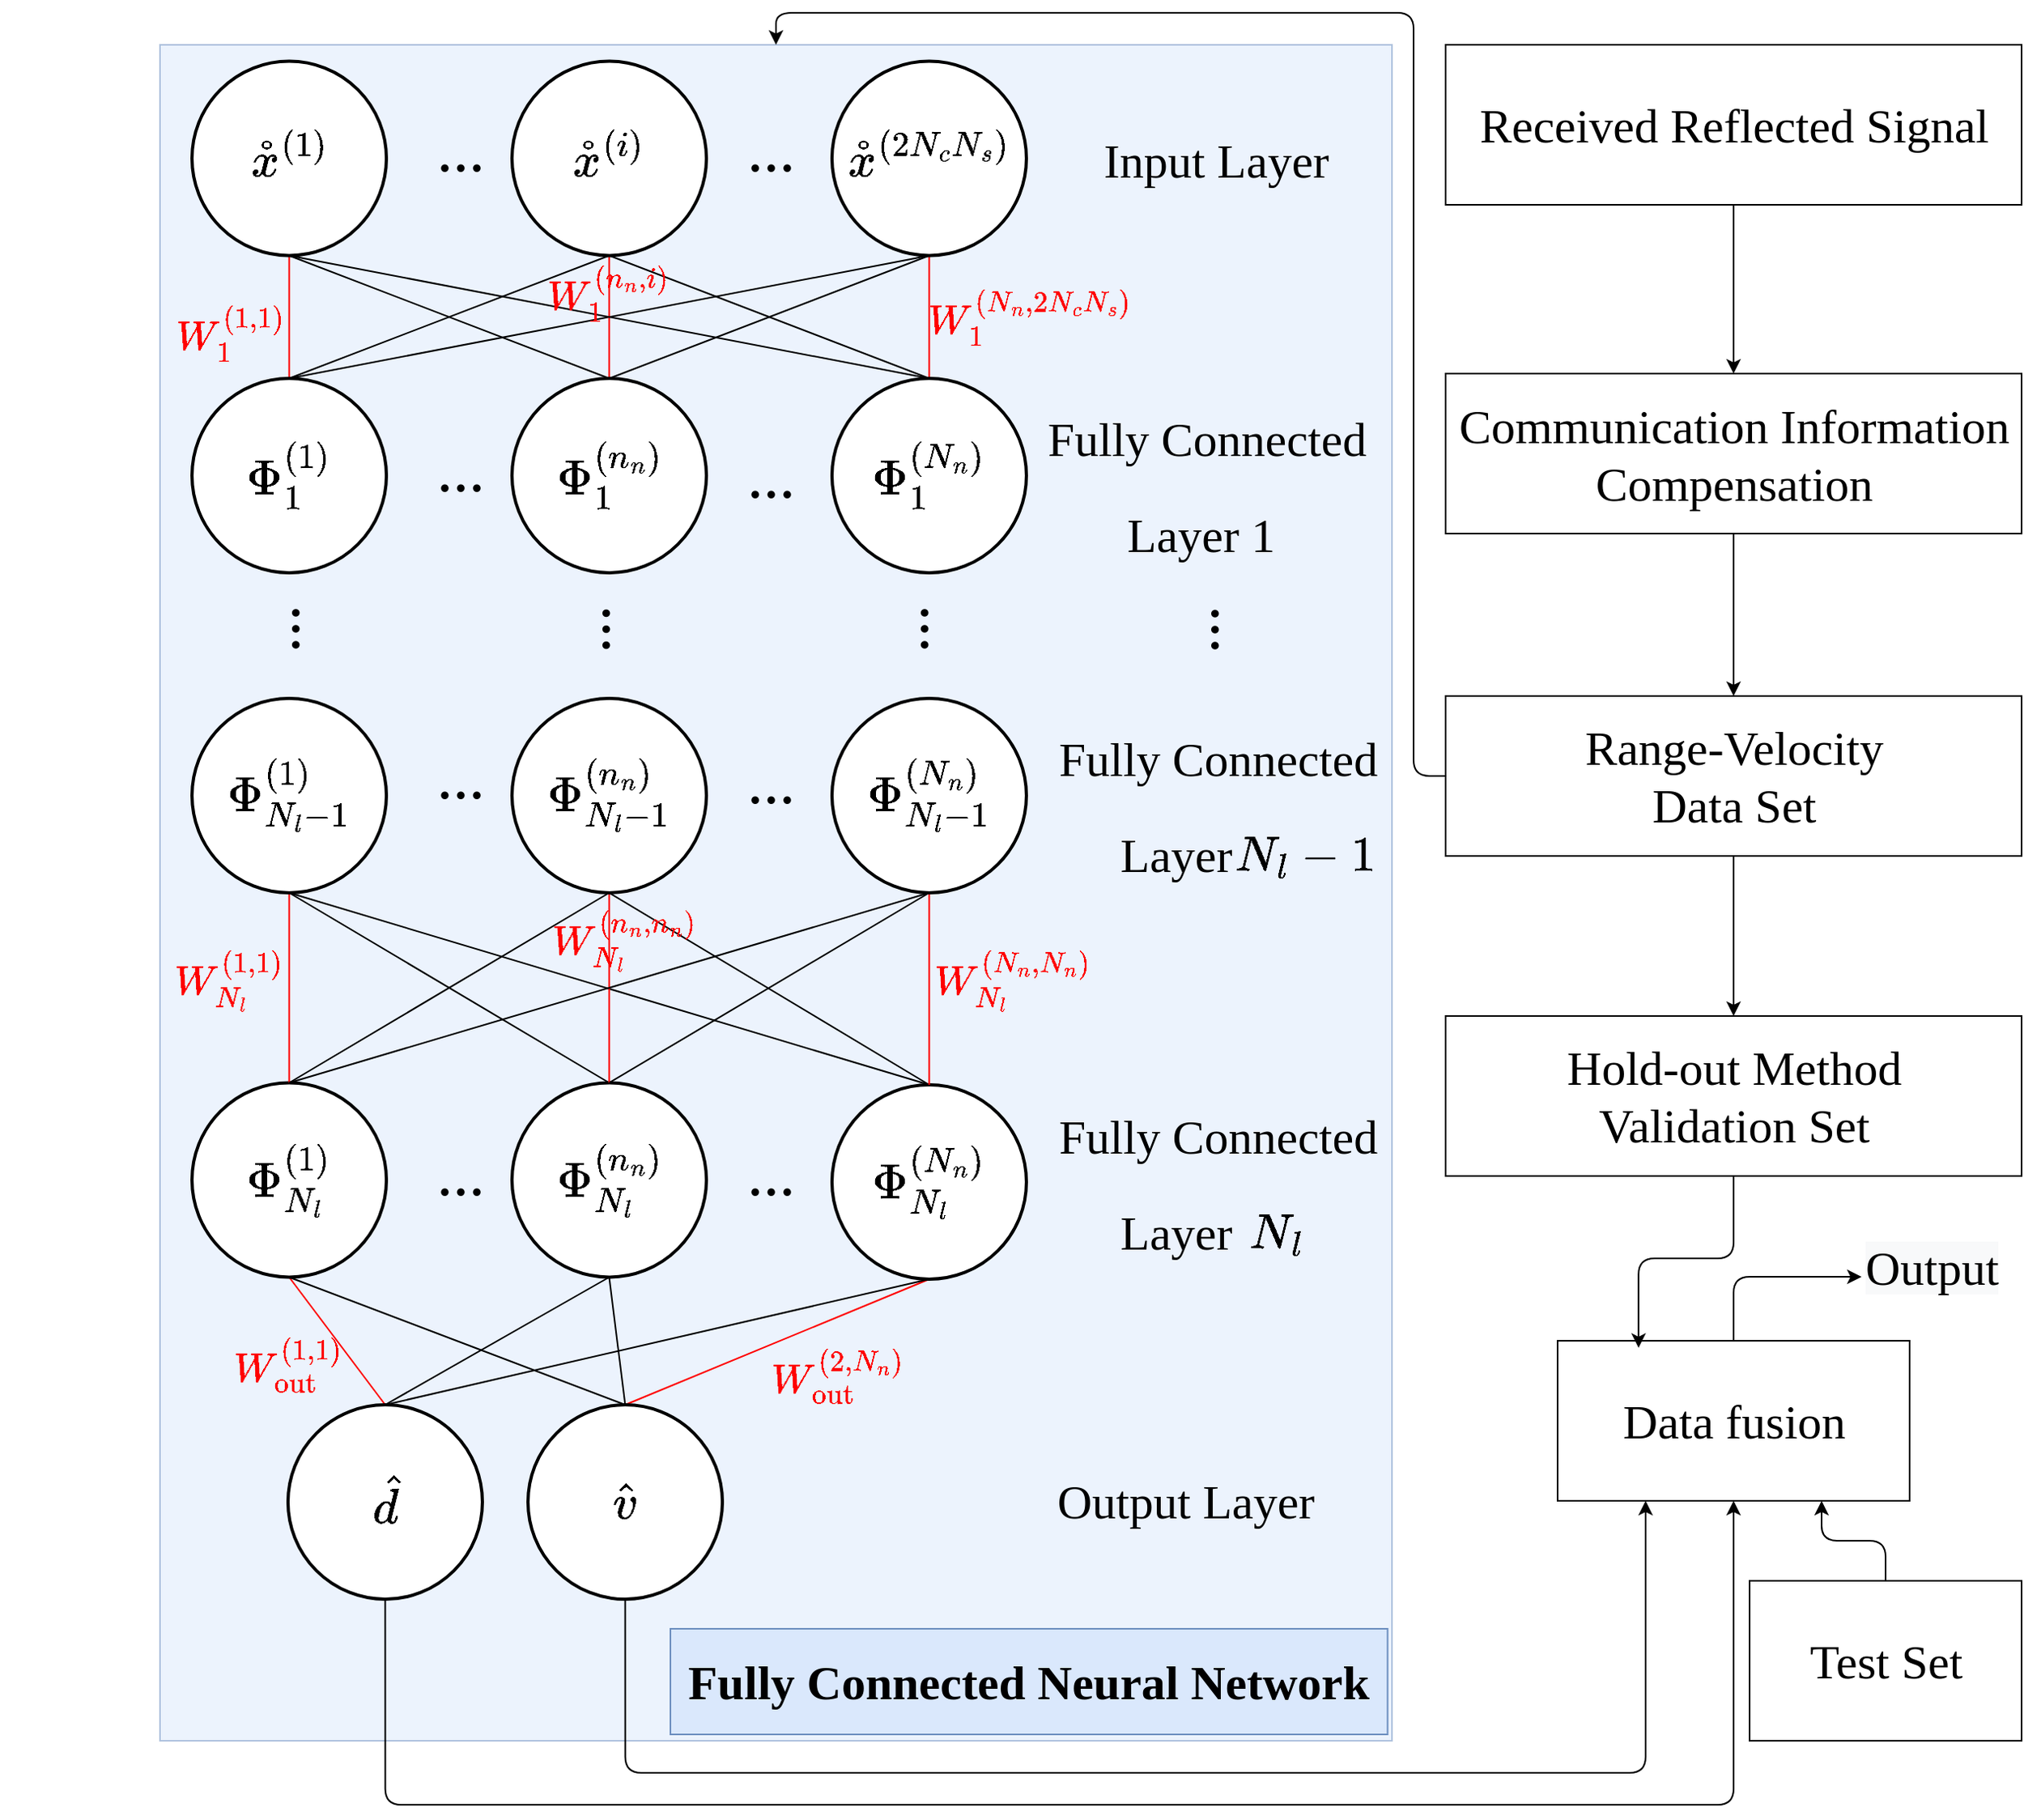 <mxfile version="20.8.23" type="github">
  <diagram id="Nr91gBnzZNPVa7OQCYuw" name="第 1 页">
    <mxGraphModel dx="2608" dy="576" grid="1" gridSize="10" guides="1" tooltips="1" connect="1" arrows="1" fold="1" page="1" pageScale="1" pageWidth="827" pageHeight="1169" math="1" shadow="0">
      <root>
        <mxCell id="0" />
        <mxCell id="1" parent="0" />
        <mxCell id="OwIFoiRJL9QfCj11o62w-57" value="" style="rounded=0;whiteSpace=wrap;html=1;fontFamily=Times New Roman;fontSize=30;fillColor=#dae8fc;strokeColor=#6c8ebf;opacity=50;" parent="1" vertex="1">
          <mxGeometry x="-880" y="390" width="770" height="1060" as="geometry" />
        </mxCell>
        <mxCell id="M2UcmTgwvu7eOfn9CfLt-80" style="edgeStyle=orthogonalEdgeStyle;rounded=1;orthogonalLoop=1;jettySize=auto;html=1;exitX=0.5;exitY=1;exitDx=0;exitDy=0;entryX=0.5;entryY=0;entryDx=0;entryDy=0;fontFamily=Times New Roman;fontSize=30;endArrow=classic;endFill=1;" parent="1" source="OwIFoiRJL9QfCj11o62w-5" target="OwIFoiRJL9QfCj11o62w-6" edge="1">
          <mxGeometry relative="1" as="geometry" />
        </mxCell>
        <mxCell id="OwIFoiRJL9QfCj11o62w-5" value="&lt;font style=&quot;font-size: 30px;&quot;&gt;Received Reflected Signal&lt;/font&gt;" style="rounded=0;whiteSpace=wrap;html=1;fontFamily=Times New Roman;fontSize=24;" parent="1" vertex="1">
          <mxGeometry x="-76.5" y="390" width="360" height="100" as="geometry" />
        </mxCell>
        <mxCell id="M2UcmTgwvu7eOfn9CfLt-79" style="edgeStyle=orthogonalEdgeStyle;rounded=1;orthogonalLoop=1;jettySize=auto;html=1;exitX=0.5;exitY=1;exitDx=0;exitDy=0;entryX=0.5;entryY=0;entryDx=0;entryDy=0;fontFamily=Times New Roman;fontSize=30;endArrow=classic;endFill=1;" parent="1" source="OwIFoiRJL9QfCj11o62w-6" target="OwIFoiRJL9QfCj11o62w-74" edge="1">
          <mxGeometry relative="1" as="geometry" />
        </mxCell>
        <mxCell id="OwIFoiRJL9QfCj11o62w-6" value="&lt;font style=&quot;font-size: 30px;&quot;&gt;Communication Information Compensation&lt;/font&gt;" style="rounded=0;whiteSpace=wrap;html=1;fontFamily=Times New Roman;fontSize=24;" parent="1" vertex="1">
          <mxGeometry x="-76.5" y="595.5" width="360" height="100" as="geometry" />
        </mxCell>
        <mxCell id="M2UcmTgwvu7eOfn9CfLt-77" style="edgeStyle=orthogonalEdgeStyle;rounded=1;orthogonalLoop=1;jettySize=auto;html=1;exitX=0.5;exitY=0;exitDx=0;exitDy=0;entryX=0;entryY=0.5;entryDx=0;entryDy=0;fontFamily=Times New Roman;fontSize=30;endArrow=classic;endFill=1;" parent="1" source="OwIFoiRJL9QfCj11o62w-9" target="M2UcmTgwvu7eOfn9CfLt-67" edge="1">
          <mxGeometry relative="1" as="geometry" />
        </mxCell>
        <mxCell id="OwIFoiRJL9QfCj11o62w-9" value="&lt;font style=&quot;font-size: 30px;&quot;&gt;Data fusion&lt;/font&gt;" style="rounded=0;whiteSpace=wrap;html=1;fontFamily=Times New Roman;fontSize=24;" parent="1" vertex="1">
          <mxGeometry x="-6.5" y="1200" width="220" height="100" as="geometry" />
        </mxCell>
        <mxCell id="OwIFoiRJL9QfCj11o62w-21" value="&lt;font style=&quot;font-size: 40px;&quot;&gt;...&lt;/font&gt;" style="text;html=1;strokeColor=none;fillColor=none;align=center;verticalAlign=middle;whiteSpace=wrap;rounded=0;fontFamily=Times New Roman;fontSize=30;movable=1;resizable=1;rotatable=1;deletable=1;editable=1;connectable=1;" parent="1" vertex="1">
          <mxGeometry x="-528.5" y="440" width="60" height="30" as="geometry" />
        </mxCell>
        <mxCell id="OwIFoiRJL9QfCj11o62w-37" value="&lt;font style=&quot;font-size: 30px;&quot;&gt;Input Layer&amp;nbsp;&lt;/font&gt;" style="text;html=1;strokeColor=none;fillColor=none;align=center;verticalAlign=middle;whiteSpace=wrap;rounded=0;fontFamily=Times New Roman;fontSize=50;" parent="1" vertex="1">
          <mxGeometry x="-356.5" y="440" width="280" height="30" as="geometry" />
        </mxCell>
        <mxCell id="M2UcmTgwvu7eOfn9CfLt-72" style="edgeStyle=none;rounded=0;orthogonalLoop=1;jettySize=auto;html=1;exitX=0.5;exitY=1;exitDx=0;exitDy=0;entryX=0.5;entryY=0;entryDx=0;entryDy=0;fontFamily=Times New Roman;fontSize=30;endArrow=classic;endFill=1;" parent="1" source="OwIFoiRJL9QfCj11o62w-74" target="OwIFoiRJL9QfCj11o62w-76" edge="1">
          <mxGeometry relative="1" as="geometry" />
        </mxCell>
        <mxCell id="M2UcmTgwvu7eOfn9CfLt-78" style="edgeStyle=orthogonalEdgeStyle;rounded=1;orthogonalLoop=1;jettySize=auto;html=1;exitX=0;exitY=0.5;exitDx=0;exitDy=0;entryX=0.5;entryY=0;entryDx=0;entryDy=0;fontFamily=Times New Roman;fontSize=30;endArrow=classic;endFill=1;" parent="1" source="OwIFoiRJL9QfCj11o62w-74" target="OwIFoiRJL9QfCj11o62w-57" edge="1">
          <mxGeometry relative="1" as="geometry" />
        </mxCell>
        <mxCell id="OwIFoiRJL9QfCj11o62w-74" value="&lt;font style=&quot;font-size: 30px;&quot;&gt;Range-Velocity &lt;br&gt;Data Set&lt;/font&gt;" style="rounded=0;whiteSpace=wrap;html=1;fontFamily=Times New Roman;fontSize=24;" parent="1" vertex="1">
          <mxGeometry x="-76.5" y="797" width="360" height="100" as="geometry" />
        </mxCell>
        <mxCell id="M2UcmTgwvu7eOfn9CfLt-76" style="edgeStyle=orthogonalEdgeStyle;rounded=1;orthogonalLoop=1;jettySize=auto;html=1;exitX=0.5;exitY=1;exitDx=0;exitDy=0;entryX=0.23;entryY=0.044;entryDx=0;entryDy=0;entryPerimeter=0;fontFamily=Times New Roman;fontSize=30;endArrow=classic;endFill=1;" parent="1" source="OwIFoiRJL9QfCj11o62w-76" target="OwIFoiRJL9QfCj11o62w-9" edge="1">
          <mxGeometry relative="1" as="geometry" />
        </mxCell>
        <mxCell id="OwIFoiRJL9QfCj11o62w-76" value="&lt;font style=&quot;font-size: 30px;&quot;&gt;Hold-out Method&lt;br&gt;Validation Set&lt;/font&gt;" style="rounded=0;whiteSpace=wrap;html=1;fontFamily=Times New Roman;fontSize=24;" parent="1" vertex="1">
          <mxGeometry x="-76.5" y="997" width="360" height="100" as="geometry" />
        </mxCell>
        <mxCell id="M2UcmTgwvu7eOfn9CfLt-81" style="edgeStyle=orthogonalEdgeStyle;rounded=1;orthogonalLoop=1;jettySize=auto;html=1;exitX=0.5;exitY=0;exitDx=0;exitDy=0;fontFamily=Times New Roman;fontSize=30;endArrow=classic;endFill=1;entryX=0.75;entryY=1;entryDx=0;entryDy=0;" parent="1" source="OwIFoiRJL9QfCj11o62w-77" target="OwIFoiRJL9QfCj11o62w-9" edge="1">
          <mxGeometry relative="1" as="geometry">
            <mxPoint x="280" y="1180" as="targetPoint" />
          </mxGeometry>
        </mxCell>
        <mxCell id="OwIFoiRJL9QfCj11o62w-77" value="&lt;font style=&quot;font-size: 30px;&quot;&gt;Test Set&lt;/font&gt;" style="rounded=0;whiteSpace=wrap;html=1;fontFamily=Times New Roman;fontSize=24;" parent="1" vertex="1">
          <mxGeometry x="113.5" y="1350" width="170" height="100" as="geometry" />
        </mxCell>
        <mxCell id="M2UcmTgwvu7eOfn9CfLt-47" style="edgeStyle=none;rounded=0;orthogonalLoop=1;jettySize=auto;html=1;exitX=0.5;exitY=1;exitDx=0;exitDy=0;entryX=0.5;entryY=0;entryDx=0;entryDy=0;fontSize=40;endArrow=none;endFill=0;movable=0;resizable=0;rotatable=0;deletable=0;editable=0;connectable=0;" parent="1" source="M2UcmTgwvu7eOfn9CfLt-4" target="M2UcmTgwvu7eOfn9CfLt-13" edge="1">
          <mxGeometry relative="1" as="geometry" />
        </mxCell>
        <mxCell id="M2UcmTgwvu7eOfn9CfLt-48" style="edgeStyle=none;rounded=0;orthogonalLoop=1;jettySize=auto;html=1;exitX=0.5;exitY=1;exitDx=0;exitDy=0;entryX=0.5;entryY=0;entryDx=0;entryDy=0;fontSize=40;endArrow=none;endFill=0;movable=0;resizable=0;rotatable=0;deletable=0;editable=0;connectable=0;" parent="1" source="M2UcmTgwvu7eOfn9CfLt-4" target="M2UcmTgwvu7eOfn9CfLt-14" edge="1">
          <mxGeometry relative="1" as="geometry" />
        </mxCell>
        <mxCell id="M2UcmTgwvu7eOfn9CfLt-49" style="edgeStyle=none;rounded=0;orthogonalLoop=1;jettySize=auto;html=1;exitX=0.5;exitY=1;exitDx=0;exitDy=0;entryX=0.5;entryY=0;entryDx=0;entryDy=0;fontSize=40;endArrow=none;endFill=0;movable=0;resizable=0;rotatable=0;deletable=0;editable=0;connectable=0;strokeColor=#FF0000;" parent="1" source="M2UcmTgwvu7eOfn9CfLt-4" target="M2UcmTgwvu7eOfn9CfLt-15" edge="1">
          <mxGeometry relative="1" as="geometry" />
        </mxCell>
        <mxCell id="M2UcmTgwvu7eOfn9CfLt-4" value="&lt;span style=&quot;font-family: &amp;quot;Times New Roman&amp;quot;; font-size: 30px;&quot;&gt;$$\mathring{x}^{(2N_cN_s)}$$&lt;/span&gt;" style="ellipse;whiteSpace=wrap;html=1;aspect=fixed;strokeWidth=2;" parent="1" vertex="1">
          <mxGeometry x="-460" y="400.25" width="121.5" height="121.5" as="geometry" />
        </mxCell>
        <mxCell id="M2UcmTgwvu7eOfn9CfLt-44" style="edgeStyle=none;rounded=0;orthogonalLoop=1;jettySize=auto;html=1;exitX=0.5;exitY=1;exitDx=0;exitDy=0;entryX=0.5;entryY=0;entryDx=0;entryDy=0;fontSize=40;endArrow=none;endFill=0;movable=0;resizable=0;rotatable=0;deletable=0;editable=0;connectable=0;" parent="1" source="M2UcmTgwvu7eOfn9CfLt-5" target="M2UcmTgwvu7eOfn9CfLt-13" edge="1">
          <mxGeometry relative="1" as="geometry" />
        </mxCell>
        <mxCell id="M2UcmTgwvu7eOfn9CfLt-45" style="edgeStyle=none;rounded=0;orthogonalLoop=1;jettySize=auto;html=1;exitX=0.5;exitY=1;exitDx=0;exitDy=0;entryX=0.5;entryY=0;entryDx=0;entryDy=0;fontSize=40;endArrow=none;endFill=0;movable=0;resizable=0;rotatable=0;deletable=0;editable=0;connectable=0;strokeColor=#FF0000;" parent="1" source="M2UcmTgwvu7eOfn9CfLt-5" target="M2UcmTgwvu7eOfn9CfLt-14" edge="1">
          <mxGeometry relative="1" as="geometry" />
        </mxCell>
        <mxCell id="M2UcmTgwvu7eOfn9CfLt-46" style="edgeStyle=none;rounded=0;orthogonalLoop=1;jettySize=auto;html=1;exitX=0.5;exitY=1;exitDx=0;exitDy=0;entryX=0.5;entryY=0;entryDx=0;entryDy=0;fontSize=40;endArrow=none;endFill=0;movable=0;resizable=0;rotatable=0;deletable=0;editable=0;connectable=0;" parent="1" source="M2UcmTgwvu7eOfn9CfLt-5" target="M2UcmTgwvu7eOfn9CfLt-15" edge="1">
          <mxGeometry relative="1" as="geometry" />
        </mxCell>
        <mxCell id="M2UcmTgwvu7eOfn9CfLt-5" value="&lt;span style=&quot;font-family: &amp;quot;Times New Roman&amp;quot;; font-size: 30px;&quot;&gt;$$\mathring{x}^{(i)}$$&lt;/span&gt;" style="ellipse;whiteSpace=wrap;html=1;aspect=fixed;strokeWidth=2;" parent="1" vertex="1">
          <mxGeometry x="-660" y="400.25" width="121.5" height="121.5" as="geometry" />
        </mxCell>
        <mxCell id="M2UcmTgwvu7eOfn9CfLt-38" style="edgeStyle=none;rounded=0;orthogonalLoop=1;jettySize=auto;html=1;exitX=0.5;exitY=1;exitDx=0;exitDy=0;entryX=0.5;entryY=0;entryDx=0;entryDy=0;fontSize=40;endArrow=none;endFill=0;movable=0;resizable=0;rotatable=0;deletable=0;editable=0;connectable=0;strokeColor=#FF0000;fontColor=#FF0000;" parent="1" source="M2UcmTgwvu7eOfn9CfLt-9" target="M2UcmTgwvu7eOfn9CfLt-13" edge="1">
          <mxGeometry relative="1" as="geometry" />
        </mxCell>
        <mxCell id="M2UcmTgwvu7eOfn9CfLt-39" style="edgeStyle=none;rounded=0;orthogonalLoop=1;jettySize=auto;html=1;exitX=0.5;exitY=1;exitDx=0;exitDy=0;entryX=0.5;entryY=0;entryDx=0;entryDy=0;fontSize=40;endArrow=none;endFill=0;movable=0;resizable=0;rotatable=0;deletable=0;editable=0;connectable=0;" parent="1" source="M2UcmTgwvu7eOfn9CfLt-9" target="M2UcmTgwvu7eOfn9CfLt-14" edge="1">
          <mxGeometry relative="1" as="geometry" />
        </mxCell>
        <mxCell id="M2UcmTgwvu7eOfn9CfLt-40" style="edgeStyle=none;rounded=0;orthogonalLoop=1;jettySize=auto;html=1;exitX=0.5;exitY=1;exitDx=0;exitDy=0;entryX=0.5;entryY=0;entryDx=0;entryDy=0;fontSize=40;endArrow=none;endFill=0;movable=0;resizable=0;rotatable=0;deletable=0;editable=0;connectable=0;" parent="1" source="M2UcmTgwvu7eOfn9CfLt-9" target="M2UcmTgwvu7eOfn9CfLt-15" edge="1">
          <mxGeometry relative="1" as="geometry" />
        </mxCell>
        <mxCell id="M2UcmTgwvu7eOfn9CfLt-9" value="&lt;span style=&quot;font-family: &amp;quot;Times New Roman&amp;quot;; font-size: 30px;&quot;&gt;$$\mathring{x}^{(1)}$$&lt;/span&gt;" style="ellipse;whiteSpace=wrap;html=1;aspect=fixed;strokeWidth=2;" parent="1" vertex="1">
          <mxGeometry x="-860" y="400.25" width="121.5" height="121.5" as="geometry" />
        </mxCell>
        <mxCell id="M2UcmTgwvu7eOfn9CfLt-11" value="&lt;font style=&quot;font-size: 40px;&quot;&gt;...&lt;/font&gt;" style="text;html=1;strokeColor=none;fillColor=none;align=center;verticalAlign=middle;whiteSpace=wrap;rounded=0;fontFamily=Times New Roman;fontSize=30;movable=1;resizable=1;rotatable=1;deletable=1;editable=1;connectable=1;" parent="1" vertex="1">
          <mxGeometry x="-722" y="440" width="60" height="30" as="geometry" />
        </mxCell>
        <mxCell id="M2UcmTgwvu7eOfn9CfLt-13" value="&lt;span style=&quot;font-family: &amp;quot;Times New Roman&amp;quot;; font-size: 30px;&quot;&gt;$${\Phi}_{1}^{(1)}$$&lt;/span&gt;" style="ellipse;whiteSpace=wrap;html=1;aspect=fixed;strokeWidth=2;" parent="1" vertex="1">
          <mxGeometry x="-860" y="598.5" width="121.5" height="121.5" as="geometry" />
        </mxCell>
        <mxCell id="M2UcmTgwvu7eOfn9CfLt-14" value="&lt;span style=&quot;font-family: &amp;quot;Times New Roman&amp;quot;; font-size: 30px;&quot;&gt;$${\Phi}_{1}^{(n_n)}$$&lt;/span&gt;" style="ellipse;whiteSpace=wrap;html=1;aspect=fixed;strokeWidth=2;" parent="1" vertex="1">
          <mxGeometry x="-660" y="598.5" width="121.5" height="121.5" as="geometry" />
        </mxCell>
        <mxCell id="M2UcmTgwvu7eOfn9CfLt-15" value="&lt;span style=&quot;font-family: &amp;quot;Times New Roman&amp;quot;; font-size: 30px;&quot;&gt;$${\Phi}_{1}^{(N_n)}$$&lt;/span&gt;" style="ellipse;whiteSpace=wrap;html=1;aspect=fixed;strokeWidth=2;" parent="1" vertex="1">
          <mxGeometry x="-460" y="598.5" width="121.5" height="121.5" as="geometry" />
        </mxCell>
        <mxCell id="M2UcmTgwvu7eOfn9CfLt-16" value="&lt;font style=&quot;font-size: 40px;&quot;&gt;...&lt;/font&gt;" style="text;html=1;strokeColor=none;fillColor=none;align=center;verticalAlign=middle;whiteSpace=wrap;rounded=0;fontFamily=Times New Roman;fontSize=30;movable=1;resizable=1;rotatable=1;deletable=1;editable=1;connectable=1;" parent="1" vertex="1">
          <mxGeometry x="-528.5" y="643.5" width="60" height="30" as="geometry" />
        </mxCell>
        <mxCell id="M2UcmTgwvu7eOfn9CfLt-59" style="edgeStyle=none;rounded=0;orthogonalLoop=1;jettySize=auto;html=1;exitX=0.5;exitY=1;exitDx=0;exitDy=0;entryX=0.5;entryY=0;entryDx=0;entryDy=0;fontSize=40;endArrow=none;endFill=0;movable=0;resizable=0;rotatable=0;deletable=0;editable=0;connectable=0;strokeColor=#FF0000;" parent="1" source="M2UcmTgwvu7eOfn9CfLt-22" target="XeoROwiILn2AdARiK8tl-6" edge="1">
          <mxGeometry relative="1" as="geometry">
            <mxPoint x="-879.25" y="1100" as="targetPoint" />
          </mxGeometry>
        </mxCell>
        <mxCell id="XeoROwiILn2AdARiK8tl-16" style="edgeStyle=none;rounded=0;orthogonalLoop=1;jettySize=auto;html=1;exitX=0.5;exitY=1;exitDx=0;exitDy=0;entryX=0.5;entryY=0;entryDx=0;entryDy=0;endArrow=none;endFill=0;movable=0;resizable=0;rotatable=0;deletable=0;editable=0;connectable=0;" parent="1" source="M2UcmTgwvu7eOfn9CfLt-22" target="XeoROwiILn2AdARiK8tl-5" edge="1">
          <mxGeometry relative="1" as="geometry">
            <mxPoint x="-749.25" y="1100" as="targetPoint" />
          </mxGeometry>
        </mxCell>
        <mxCell id="M2UcmTgwvu7eOfn9CfLt-22" value="&lt;span style=&quot;font-family: &amp;quot;Times New Roman&amp;quot;; font-size: 30px;&quot;&gt;$${\Phi}_{N_l}^{(1)}$$&lt;/span&gt;" style="ellipse;whiteSpace=wrap;html=1;aspect=fixed;strokeWidth=2;" parent="1" vertex="1">
          <mxGeometry x="-860" y="1038.75" width="121.5" height="121.5" as="geometry" />
        </mxCell>
        <mxCell id="M2UcmTgwvu7eOfn9CfLt-60" style="edgeStyle=none;rounded=0;orthogonalLoop=1;jettySize=auto;html=1;exitX=0.5;exitY=1;exitDx=0;exitDy=0;fontSize=40;endArrow=none;endFill=0;entryX=0.5;entryY=0;entryDx=0;entryDy=0;movable=0;resizable=0;rotatable=0;deletable=0;editable=0;connectable=0;" parent="1" source="M2UcmTgwvu7eOfn9CfLt-23" target="XeoROwiILn2AdARiK8tl-5" edge="1">
          <mxGeometry relative="1" as="geometry">
            <mxPoint x="-879.25" y="1100" as="targetPoint" />
          </mxGeometry>
        </mxCell>
        <mxCell id="XeoROwiILn2AdARiK8tl-19" style="edgeStyle=none;rounded=0;orthogonalLoop=1;jettySize=auto;html=1;exitX=0.5;exitY=1;exitDx=0;exitDy=0;entryX=0.5;entryY=0;entryDx=0;entryDy=0;endArrow=none;endFill=0;movable=0;resizable=0;rotatable=0;deletable=0;editable=0;connectable=0;" parent="1" source="M2UcmTgwvu7eOfn9CfLt-23" target="XeoROwiILn2AdARiK8tl-6" edge="1">
          <mxGeometry relative="1" as="geometry">
            <mxPoint x="-749.25" y="1100" as="targetPoint" />
          </mxGeometry>
        </mxCell>
        <mxCell id="M2UcmTgwvu7eOfn9CfLt-23" value="&lt;span style=&quot;font-family: &amp;quot;Times New Roman&amp;quot;; font-size: 30px;&quot;&gt;$${\Phi}_{N_l}^{(n_n)}$$&lt;/span&gt;" style="ellipse;whiteSpace=wrap;html=1;aspect=fixed;strokeWidth=2;" parent="1" vertex="1">
          <mxGeometry x="-660" y="1038.75" width="121.5" height="121.5" as="geometry" />
        </mxCell>
        <mxCell id="M2UcmTgwvu7eOfn9CfLt-61" style="edgeStyle=none;rounded=0;orthogonalLoop=1;jettySize=auto;html=1;exitX=0.5;exitY=1;exitDx=0;exitDy=0;fontSize=40;endArrow=none;endFill=0;entryX=0.5;entryY=0;entryDx=0;entryDy=0;movable=0;resizable=0;rotatable=0;deletable=0;editable=0;connectable=0;strokeColor=#FF0000;" parent="1" source="M2UcmTgwvu7eOfn9CfLt-24" target="XeoROwiILn2AdARiK8tl-5" edge="1">
          <mxGeometry relative="1" as="geometry">
            <mxPoint x="-879.25" y="1100" as="targetPoint" />
          </mxGeometry>
        </mxCell>
        <mxCell id="XeoROwiILn2AdARiK8tl-20" style="edgeStyle=none;rounded=0;orthogonalLoop=1;jettySize=auto;html=1;exitX=0.5;exitY=1;exitDx=0;exitDy=0;entryX=0.5;entryY=0;entryDx=0;entryDy=0;endArrow=none;endFill=0;movable=0;resizable=0;rotatable=0;deletable=0;editable=0;connectable=0;" parent="1" source="M2UcmTgwvu7eOfn9CfLt-24" target="XeoROwiILn2AdARiK8tl-6" edge="1">
          <mxGeometry relative="1" as="geometry">
            <mxPoint x="-749.25" y="1100" as="targetPoint" />
          </mxGeometry>
        </mxCell>
        <mxCell id="M2UcmTgwvu7eOfn9CfLt-24" value="&lt;span style=&quot;font-family: &amp;quot;Times New Roman&amp;quot;; font-size: 30px;&quot;&gt;$${\Phi}_{N_l}^{(N_n)}$$&lt;/span&gt;" style="ellipse;whiteSpace=wrap;html=1;aspect=fixed;strokeWidth=2;" parent="1" vertex="1">
          <mxGeometry x="-460" y="1040" width="121.5" height="121.5" as="geometry" />
        </mxCell>
        <mxCell id="M2UcmTgwvu7eOfn9CfLt-25" value="&lt;font style=&quot;font-size: 40px;&quot;&gt;...&lt;/font&gt;" style="text;html=1;strokeColor=none;fillColor=none;align=center;verticalAlign=middle;whiteSpace=wrap;rounded=0;fontFamily=Times New Roman;fontSize=30;movable=1;resizable=1;rotatable=1;deletable=1;editable=1;connectable=1;" parent="1" vertex="1">
          <mxGeometry x="-528.5" y="835" width="60" height="30" as="geometry" />
        </mxCell>
        <mxCell id="M2UcmTgwvu7eOfn9CfLt-26" value="&lt;font style=&quot;font-size: 40px;&quot;&gt;...&lt;/font&gt;" style="text;html=1;strokeColor=none;fillColor=none;align=center;verticalAlign=middle;whiteSpace=wrap;rounded=0;fontFamily=Times New Roman;fontSize=30;movable=1;resizable=1;rotatable=1;deletable=1;editable=1;connectable=1;" parent="1" vertex="1">
          <mxGeometry x="-722" y="832" width="60" height="30" as="geometry" />
        </mxCell>
        <mxCell id="M2UcmTgwvu7eOfn9CfLt-27" value="&lt;font style=&quot;font-size: 40px;&quot;&gt;...&lt;/font&gt;" style="text;html=1;strokeColor=none;fillColor=none;align=center;verticalAlign=middle;whiteSpace=wrap;rounded=0;fontFamily=Times New Roman;fontSize=30;movable=1;resizable=1;rotatable=1;deletable=1;editable=1;connectable=1;rotation=90;" parent="1" vertex="1">
          <mxGeometry x="-813" y="740" width="60" height="30" as="geometry" />
        </mxCell>
        <mxCell id="M2UcmTgwvu7eOfn9CfLt-29" value="&lt;font style=&quot;font-size: 40px;&quot;&gt;...&lt;/font&gt;" style="text;html=1;strokeColor=none;fillColor=none;align=center;verticalAlign=middle;whiteSpace=wrap;rounded=0;fontFamily=Times New Roman;fontSize=30;movable=1;resizable=1;rotatable=1;deletable=1;editable=1;connectable=1;rotation=90;" parent="1" vertex="1">
          <mxGeometry x="-619.25" y="740" width="60" height="30" as="geometry" />
        </mxCell>
        <mxCell id="M2UcmTgwvu7eOfn9CfLt-30" value="&lt;font style=&quot;font-size: 40px;&quot;&gt;...&lt;/font&gt;" style="text;html=1;strokeColor=none;fillColor=none;align=center;verticalAlign=middle;whiteSpace=wrap;rounded=0;fontFamily=Times New Roman;fontSize=30;movable=1;resizable=1;rotatable=1;deletable=1;editable=1;connectable=1;rotation=90;" parent="1" vertex="1">
          <mxGeometry x="-420" y="740" width="60" height="30" as="geometry" />
        </mxCell>
        <mxCell id="M2UcmTgwvu7eOfn9CfLt-67" value="&lt;span style=&quot;color: rgb(0, 0, 0); font-family: &amp;quot;Times New Roman&amp;quot;; font-style: normal; font-variant-ligatures: normal; font-variant-caps: normal; font-weight: 400; letter-spacing: normal; orphans: 2; text-align: center; text-indent: 0px; text-transform: none; widows: 2; word-spacing: 0px; -webkit-text-stroke-width: 0px; background-color: rgb(248, 249, 250); text-decoration-thickness: initial; text-decoration-style: initial; text-decoration-color: initial; float: none; display: inline !important;&quot;&gt;&lt;font style=&quot;font-size: 30px;&quot;&gt;Output&lt;/font&gt;&lt;/span&gt;" style="text;whiteSpace=wrap;html=1;fontSize=30;fontFamily=Times New Roman;" parent="1" vertex="1">
          <mxGeometry x="183.5" y="1130" width="100" height="60" as="geometry" />
        </mxCell>
        <mxCell id="7U1tbbjrAaeNdRE5ZruC-3" style="edgeStyle=orthogonalEdgeStyle;rounded=0;orthogonalLoop=1;jettySize=auto;html=1;exitX=0.5;exitY=1;exitDx=0;exitDy=0;" parent="1" edge="1">
          <mxGeometry relative="1" as="geometry">
            <mxPoint x="-183" y="877.5" as="sourcePoint" />
            <mxPoint x="-183" y="877.5" as="targetPoint" />
          </mxGeometry>
        </mxCell>
        <mxCell id="7U1tbbjrAaeNdRE5ZruC-4" value="&lt;font style=&quot;font-size: 40px;&quot;&gt;...&lt;/font&gt;" style="text;html=1;strokeColor=none;fillColor=none;align=center;verticalAlign=middle;whiteSpace=wrap;rounded=0;fontFamily=Times New Roman;fontSize=30;movable=1;resizable=1;rotatable=1;deletable=1;editable=1;connectable=1;rotation=90;" parent="1" vertex="1">
          <mxGeometry x="-238.5" y="740" width="60" height="30" as="geometry" />
        </mxCell>
        <mxCell id="t0eo6kWqra9Wq7suAkri-11" value="&lt;font style=&quot;font-size: 30px;&quot;&gt;Fully Connected &lt;br&gt;Layer 1&amp;nbsp;&lt;/font&gt;" style="text;html=1;strokeColor=none;fillColor=none;align=center;verticalAlign=middle;whiteSpace=wrap;rounded=0;fontFamily=Times New Roman;fontSize=50;" parent="1" vertex="1">
          <mxGeometry x="-369.25" y="598.5" width="287" height="120" as="geometry" />
        </mxCell>
        <mxCell id="t0eo6kWqra9Wq7suAkri-18" value="&lt;font style=&quot;font-size: 25px;&quot;&gt;$${W}^{(1,1)}_1$$&lt;/font&gt;" style="text;html=1;strokeColor=none;fillColor=none;align=center;verticalAlign=middle;rounded=0;fontFamily=Times New Roman;fontSize=50;fontColor=#FF0000;" parent="1" vertex="1">
          <mxGeometry x="-980" y="510" width="287" height="120" as="geometry" />
        </mxCell>
        <mxCell id="6lGiRCO-KDSi75rr7EYO-4" style="edgeStyle=orthogonalEdgeStyle;rounded=1;orthogonalLoop=1;jettySize=auto;html=1;exitX=0.5;exitY=1;exitDx=0;exitDy=0;entryX=0.5;entryY=1;entryDx=0;entryDy=0;" parent="1" source="XeoROwiILn2AdARiK8tl-6" target="OwIFoiRJL9QfCj11o62w-9" edge="1">
          <mxGeometry relative="1" as="geometry">
            <Array as="points">
              <mxPoint x="-739" y="1490" />
              <mxPoint x="103" y="1490" />
            </Array>
          </mxGeometry>
        </mxCell>
        <mxCell id="XeoROwiILn2AdARiK8tl-6" value="&lt;span style=&quot;font-family: &amp;quot;Times New Roman&amp;quot;; font-size: 30px;&quot;&gt;$$\hat{d}$$&lt;/span&gt;" style="ellipse;whiteSpace=wrap;html=1;aspect=fixed;strokeWidth=2;" parent="1" vertex="1">
          <mxGeometry x="-800" y="1240" width="121.5" height="121.5" as="geometry" />
        </mxCell>
        <mxCell id="6lGiRCO-KDSi75rr7EYO-3" style="edgeStyle=orthogonalEdgeStyle;rounded=1;orthogonalLoop=1;jettySize=auto;html=1;exitX=0.5;exitY=1;exitDx=0;exitDy=0;entryX=0.25;entryY=1;entryDx=0;entryDy=0;" parent="1" source="XeoROwiILn2AdARiK8tl-5" target="OwIFoiRJL9QfCj11o62w-9" edge="1">
          <mxGeometry relative="1" as="geometry">
            <Array as="points">
              <mxPoint x="-589" y="1470" />
              <mxPoint x="49" y="1470" />
            </Array>
          </mxGeometry>
        </mxCell>
        <mxCell id="XeoROwiILn2AdARiK8tl-5" value="&lt;span style=&quot;font-family: &amp;quot;Times New Roman&amp;quot;; font-size: 30px;&quot;&gt;$$\hat{v}$$&lt;/span&gt;" style="ellipse;whiteSpace=wrap;html=1;aspect=fixed;strokeWidth=2;" parent="1" vertex="1">
          <mxGeometry x="-650" y="1240" width="121.5" height="121.5" as="geometry" />
        </mxCell>
        <mxCell id="XeoROwiILn2AdARiK8tl-13" value="&lt;span style=&quot;font-family: &amp;quot;Times New Roman&amp;quot;; font-size: 30px;&quot;&gt;Output Layer&amp;nbsp;&lt;/span&gt;" style="text;whiteSpace=wrap;html=1;align=center;" parent="1" vertex="1">
          <mxGeometry x="-400.5" y="1275.75" width="330" height="50" as="geometry" />
        </mxCell>
        <mxCell id="XeoROwiILn2AdARiK8tl-31" value="&lt;font style=&quot;font-size: 40px;&quot;&gt;...&lt;/font&gt;" style="text;html=1;strokeColor=none;fillColor=none;align=center;verticalAlign=middle;whiteSpace=wrap;rounded=0;fontFamily=Times New Roman;fontSize=30;movable=1;resizable=1;rotatable=1;deletable=1;editable=1;connectable=1;" parent="1" vertex="1">
          <mxGeometry x="-722" y="640" width="60" height="30" as="geometry" />
        </mxCell>
        <mxCell id="XeoROwiILn2AdARiK8tl-33" value="&lt;span style=&quot;font-size: 25px;&quot;&gt;$${W}^{(N_n,2N_cN_s)}_1$$&lt;/span&gt;" style="text;html=1;strokeColor=none;fillColor=none;align=center;verticalAlign=middle;whiteSpace=wrap;rounded=0;fontFamily=Times New Roman;fontSize=50;fontColor=#FF0000;" parent="1" vertex="1">
          <mxGeometry x="-480.38" y="500" width="287" height="120" as="geometry" />
        </mxCell>
        <mxCell id="XeoROwiILn2AdARiK8tl-34" value="&lt;font style=&quot;font-size: 25px;&quot;&gt;$${W}^{(n_n,i)}_1$$&lt;/font&gt;" style="text;html=1;strokeColor=none;fillColor=none;align=center;verticalAlign=middle;whiteSpace=wrap;rounded=0;fontFamily=Times New Roman;fontSize=50;fontColor=#FF0000;" parent="1" vertex="1">
          <mxGeometry x="-742.75" y="485" width="287" height="120" as="geometry" />
        </mxCell>
        <mxCell id="XeoROwiILn2AdARiK8tl-37" value="&lt;font style=&quot;font-size: 25px;&quot;&gt;$${W}^{(1,1)}_\text{out}$$&lt;/font&gt;" style="text;html=1;strokeColor=none;fillColor=none;align=center;verticalAlign=middle;whiteSpace=wrap;rounded=0;fontFamily=Times New Roman;fontSize=50;fontColor=#FF0000;" parent="1" vertex="1">
          <mxGeometry x="-942.75" y="1155" width="287" height="120" as="geometry" />
        </mxCell>
        <mxCell id="XeoROwiILn2AdARiK8tl-38" value="&lt;font style=&quot;font-size: 25px;&quot;&gt;$${W}^{(2,N_n)}_\text{out}$$&lt;/font&gt;" style="text;html=1;strokeColor=none;fillColor=none;align=center;verticalAlign=middle;whiteSpace=wrap;rounded=0;fontFamily=Times New Roman;fontSize=50;fontColor=#FF0000;" parent="1" vertex="1">
          <mxGeometry x="-600" y="1161.5" width="287" height="120" as="geometry" />
        </mxCell>
        <mxCell id="XeoROwiILn2AdARiK8tl-40" style="edgeStyle=none;rounded=0;orthogonalLoop=1;jettySize=auto;html=1;exitX=0.5;exitY=1;exitDx=0;exitDy=0;entryX=0.5;entryY=0;entryDx=0;entryDy=0;fontSize=25;endArrow=none;endFill=0;movable=0;resizable=0;rotatable=0;deletable=0;editable=0;connectable=0;strokeColor=#FF0000;" parent="1" source="XeoROwiILn2AdARiK8tl-39" target="M2UcmTgwvu7eOfn9CfLt-22" edge="1">
          <mxGeometry relative="1" as="geometry" />
        </mxCell>
        <mxCell id="XeoROwiILn2AdARiK8tl-48" style="edgeStyle=none;rounded=0;orthogonalLoop=1;jettySize=auto;html=1;exitX=0.5;exitY=1;exitDx=0;exitDy=0;fontSize=25;endArrow=none;endFill=0;entryX=0.5;entryY=0;entryDx=0;entryDy=0;movable=0;resizable=0;rotatable=0;deletable=0;editable=0;connectable=0;" parent="1" source="XeoROwiILn2AdARiK8tl-39" target="M2UcmTgwvu7eOfn9CfLt-23" edge="1">
          <mxGeometry relative="1" as="geometry">
            <mxPoint x="-640" y="1040" as="targetPoint" />
          </mxGeometry>
        </mxCell>
        <mxCell id="XeoROwiILn2AdARiK8tl-49" style="edgeStyle=none;rounded=0;orthogonalLoop=1;jettySize=auto;html=1;exitX=0.5;exitY=1;exitDx=0;exitDy=0;entryX=0.5;entryY=0;entryDx=0;entryDy=0;fontSize=25;endArrow=none;endFill=0;movable=0;resizable=0;rotatable=0;deletable=0;editable=0;connectable=0;" parent="1" source="XeoROwiILn2AdARiK8tl-39" target="M2UcmTgwvu7eOfn9CfLt-24" edge="1">
          <mxGeometry relative="1" as="geometry" />
        </mxCell>
        <mxCell id="XeoROwiILn2AdARiK8tl-39" value="&lt;span style=&quot;font-family: &amp;quot;Times New Roman&amp;quot;; font-size: 30px;&quot;&gt;$${\Phi}_{N_l-1}^{(1)}$$&lt;/span&gt;" style="ellipse;whiteSpace=wrap;html=1;aspect=fixed;strokeWidth=2;" parent="1" vertex="1">
          <mxGeometry x="-860" y="798.5" width="121.5" height="121.5" as="geometry" />
        </mxCell>
        <mxCell id="XeoROwiILn2AdARiK8tl-43" style="edgeStyle=none;rounded=0;orthogonalLoop=1;jettySize=auto;html=1;exitX=0.5;exitY=1;exitDx=0;exitDy=0;entryX=0.5;entryY=0;entryDx=0;entryDy=0;fontSize=25;endArrow=none;endFill=0;movable=0;resizable=0;rotatable=0;deletable=0;editable=0;connectable=0;strokeColor=#FF0000;" parent="1" source="XeoROwiILn2AdARiK8tl-41" target="M2UcmTgwvu7eOfn9CfLt-23" edge="1">
          <mxGeometry relative="1" as="geometry" />
        </mxCell>
        <mxCell id="XeoROwiILn2AdARiK8tl-50" style="edgeStyle=none;rounded=0;orthogonalLoop=1;jettySize=auto;html=1;exitX=0.5;exitY=1;exitDx=0;exitDy=0;fontSize=25;endArrow=none;endFill=0;entryX=0.5;entryY=0;entryDx=0;entryDy=0;movable=0;resizable=0;rotatable=0;deletable=0;editable=0;connectable=0;" parent="1" source="XeoROwiILn2AdARiK8tl-41" target="M2UcmTgwvu7eOfn9CfLt-24" edge="1">
          <mxGeometry relative="1" as="geometry">
            <mxPoint x="-890" y="1050" as="targetPoint" />
          </mxGeometry>
        </mxCell>
        <mxCell id="XeoROwiILn2AdARiK8tl-51" style="edgeStyle=none;rounded=0;orthogonalLoop=1;jettySize=auto;html=1;exitX=0.5;exitY=1;exitDx=0;exitDy=0;entryX=0.5;entryY=0;entryDx=0;entryDy=0;fontSize=25;endArrow=none;endFill=0;movable=0;resizable=0;rotatable=0;deletable=0;editable=0;connectable=0;" parent="1" source="XeoROwiILn2AdARiK8tl-41" target="M2UcmTgwvu7eOfn9CfLt-22" edge="1">
          <mxGeometry relative="1" as="geometry" />
        </mxCell>
        <mxCell id="XeoROwiILn2AdARiK8tl-41" value="&lt;span style=&quot;font-family: &amp;quot;Times New Roman&amp;quot;; font-size: 30px;&quot;&gt;$${\Phi}_{N_l-1}^{(n_n)}$$&lt;/span&gt;" style="ellipse;whiteSpace=wrap;html=1;aspect=fixed;strokeWidth=2;" parent="1" vertex="1">
          <mxGeometry x="-660" y="798.5" width="121.5" height="121.5" as="geometry" />
        </mxCell>
        <mxCell id="XeoROwiILn2AdARiK8tl-44" style="edgeStyle=none;rounded=0;orthogonalLoop=1;jettySize=auto;html=1;exitX=0.5;exitY=1;exitDx=0;exitDy=0;entryX=0.5;entryY=0;entryDx=0;entryDy=0;fontSize=25;endArrow=none;endFill=0;movable=0;resizable=0;rotatable=0;deletable=0;editable=0;connectable=0;strokeColor=#FF0000;" parent="1" source="XeoROwiILn2AdARiK8tl-42" target="M2UcmTgwvu7eOfn9CfLt-24" edge="1">
          <mxGeometry relative="1" as="geometry" />
        </mxCell>
        <mxCell id="XeoROwiILn2AdARiK8tl-52" style="edgeStyle=none;rounded=0;orthogonalLoop=1;jettySize=auto;html=1;exitX=0.5;exitY=1;exitDx=0;exitDy=0;entryX=0.5;entryY=0;entryDx=0;entryDy=0;fontSize=25;endArrow=none;endFill=0;movable=0;resizable=0;rotatable=0;deletable=0;editable=0;connectable=0;" parent="1" source="XeoROwiILn2AdARiK8tl-42" target="M2UcmTgwvu7eOfn9CfLt-22" edge="1">
          <mxGeometry relative="1" as="geometry" />
        </mxCell>
        <mxCell id="XeoROwiILn2AdARiK8tl-53" style="edgeStyle=none;rounded=0;orthogonalLoop=1;jettySize=auto;html=1;exitX=0.5;exitY=1;exitDx=0;exitDy=0;entryX=0.5;entryY=0;entryDx=0;entryDy=0;fontSize=25;endArrow=none;endFill=0;movable=0;resizable=0;rotatable=0;deletable=0;editable=0;connectable=0;" parent="1" source="XeoROwiILn2AdARiK8tl-42" target="M2UcmTgwvu7eOfn9CfLt-23" edge="1">
          <mxGeometry relative="1" as="geometry" />
        </mxCell>
        <mxCell id="XeoROwiILn2AdARiK8tl-42" value="&lt;span style=&quot;font-family: &amp;quot;Times New Roman&amp;quot;; font-size: 30px;&quot;&gt;$${\Phi}_{N_l-1}^{(N_n)}$$&lt;/span&gt;" style="ellipse;whiteSpace=wrap;html=1;aspect=fixed;strokeWidth=2;" parent="1" vertex="1">
          <mxGeometry x="-460" y="798.5" width="121.5" height="121.5" as="geometry" />
        </mxCell>
        <mxCell id="XeoROwiILn2AdARiK8tl-45" value="&lt;font style=&quot;font-size: 25px;&quot;&gt;$${W}^{(1,1)}_{N_l}$$&lt;/font&gt;" style="text;html=1;strokeColor=none;fillColor=none;align=center;verticalAlign=middle;whiteSpace=wrap;rounded=0;fontFamily=Times New Roman;fontSize=50;fontColor=#FF0000;" parent="1" vertex="1">
          <mxGeometry x="-980" y="915" width="287" height="120" as="geometry" />
        </mxCell>
        <mxCell id="XeoROwiILn2AdARiK8tl-46" value="&lt;font style=&quot;font-size: 25px;&quot;&gt;$${W}^{(n_n,n_n)}_{N_l}$$&lt;/font&gt;" style="text;html=1;strokeColor=none;fillColor=none;align=center;verticalAlign=middle;whiteSpace=wrap;rounded=0;fontFamily=Times New Roman;fontSize=50;fontColor=#FF0000;" parent="1" vertex="1">
          <mxGeometry x="-732.75" y="890" width="287" height="120" as="geometry" />
        </mxCell>
        <mxCell id="XeoROwiILn2AdARiK8tl-47" value="&lt;font style=&quot;font-size: 25px;&quot;&gt;$${W}^{(N_n,N_n)}_{N_l}$$&lt;/font&gt;" style="text;html=1;strokeColor=none;fillColor=none;align=center;verticalAlign=middle;whiteSpace=wrap;rounded=0;fontFamily=Times New Roman;fontSize=50;labelBorderColor=none;fontColor=#FF0000;" parent="1" vertex="1">
          <mxGeometry x="-490" y="915" width="287" height="120" as="geometry" />
        </mxCell>
        <mxCell id="CB7Ro9h_NJcxQG_lgQYG-1" value="&lt;font style=&quot;font-size: 40px;&quot;&gt;...&lt;/font&gt;" style="text;html=1;strokeColor=none;fillColor=none;align=center;verticalAlign=middle;whiteSpace=wrap;rounded=0;fontFamily=Times New Roman;fontSize=30;movable=1;resizable=1;rotatable=1;deletable=1;editable=1;connectable=1;" parent="1" vertex="1">
          <mxGeometry x="-722" y="1080" width="60" height="30" as="geometry" />
        </mxCell>
        <mxCell id="CB7Ro9h_NJcxQG_lgQYG-2" value="&lt;font style=&quot;font-size: 40px;&quot;&gt;...&lt;/font&gt;" style="text;html=1;strokeColor=none;fillColor=none;align=center;verticalAlign=middle;whiteSpace=wrap;rounded=0;fontFamily=Times New Roman;fontSize=30;movable=1;resizable=1;rotatable=1;deletable=1;editable=1;connectable=1;" parent="1" vertex="1">
          <mxGeometry x="-528.5" y="1080" width="60" height="30" as="geometry" />
        </mxCell>
        <mxCell id="64PtqVNlcp0VwpPTp6e2-1" value="Fully Connected Neural Network" style="rounded=0;whiteSpace=wrap;html=1;fontFamily=Times New Roman;fontSize=30;fillColor=#dae8fc;strokeColor=#6c8ebf;fontStyle=1;fillStyle=auto;gradientColor=none;" parent="1" vertex="1">
          <mxGeometry x="-561" y="1380" width="448.25" height="66" as="geometry" />
        </mxCell>
        <mxCell id="6lGiRCO-KDSi75rr7EYO-1" value="" style="group" parent="1" vertex="1" connectable="0">
          <mxGeometry x="-362.5" y="798.5" width="292" height="120" as="geometry" />
        </mxCell>
        <mxCell id="t0eo6kWqra9Wq7suAkri-14" value="&lt;font style=&quot;font-size: 30px;&quot;&gt;Fully Connected &lt;br&gt;Layer&amp;nbsp; &amp;nbsp; &amp;nbsp; &amp;nbsp;&lt;/font&gt;" style="text;html=1;strokeColor=none;fillColor=none;align=center;verticalAlign=middle;whiteSpace=wrap;rounded=0;fontFamily=Times New Roman;fontSize=50;" parent="6lGiRCO-KDSi75rr7EYO-1" vertex="1">
          <mxGeometry width="287" height="120" as="geometry" />
        </mxCell>
        <mxCell id="t0eo6kWqra9Wq7suAkri-16" value="&lt;span style=&quot;color: rgb(0, 0, 0); font-family: &amp;quot;Times New Roman&amp;quot;; font-size: 30px; font-style: normal; font-variant-ligatures: normal; font-variant-caps: normal; font-weight: 400; letter-spacing: normal; orphans: 2; text-align: center; text-indent: 0px; text-transform: none; widows: 2; word-spacing: 0px; -webkit-text-stroke-width: 0px; background-color: rgb(248, 249, 250); text-decoration-thickness: initial; text-decoration-style: initial; text-decoration-color: initial; float: none; display: inline !important;&quot;&gt;$$N_l-1$$&lt;/span&gt;" style="text;whiteSpace=wrap;html=1;" parent="6lGiRCO-KDSi75rr7EYO-1" vertex="1">
          <mxGeometry x="152" y="42.75" width="140" height="60" as="geometry" />
        </mxCell>
        <mxCell id="6lGiRCO-KDSi75rr7EYO-2" value="" style="group" parent="1" vertex="1" connectable="0">
          <mxGeometry x="-362.5" y="1035" width="301" height="120" as="geometry" />
        </mxCell>
        <mxCell id="XeoROwiILn2AdARiK8tl-14" value="&lt;font style=&quot;font-size: 30px;&quot;&gt;Fully Connected &lt;br&gt;Layer&amp;nbsp; &amp;nbsp; &amp;nbsp; &amp;nbsp;&lt;/font&gt;" style="text;html=1;strokeColor=none;fillColor=none;align=center;verticalAlign=middle;whiteSpace=wrap;rounded=0;fontFamily=Times New Roman;fontSize=50;" parent="6lGiRCO-KDSi75rr7EYO-2" vertex="1">
          <mxGeometry width="287" height="120" as="geometry" />
        </mxCell>
        <mxCell id="XeoROwiILn2AdARiK8tl-15" value="&lt;span style=&quot;color: rgb(0, 0, 0); font-family: &amp;quot;Times New Roman&amp;quot;; font-size: 30px; font-style: normal; font-variant-ligatures: normal; font-variant-caps: normal; font-weight: 400; letter-spacing: normal; orphans: 2; text-align: center; text-indent: 0px; text-transform: none; widows: 2; word-spacing: 0px; -webkit-text-stroke-width: 0px; background-color: rgb(248, 249, 250); text-decoration-thickness: initial; text-decoration-style: initial; text-decoration-color: initial; float: none; display: inline !important;&quot;&gt;$$N_l$$&lt;/span&gt;" style="text;whiteSpace=wrap;html=1;" parent="6lGiRCO-KDSi75rr7EYO-2" vertex="1">
          <mxGeometry x="161" y="42" width="140" height="60" as="geometry" />
        </mxCell>
      </root>
    </mxGraphModel>
  </diagram>
</mxfile>
